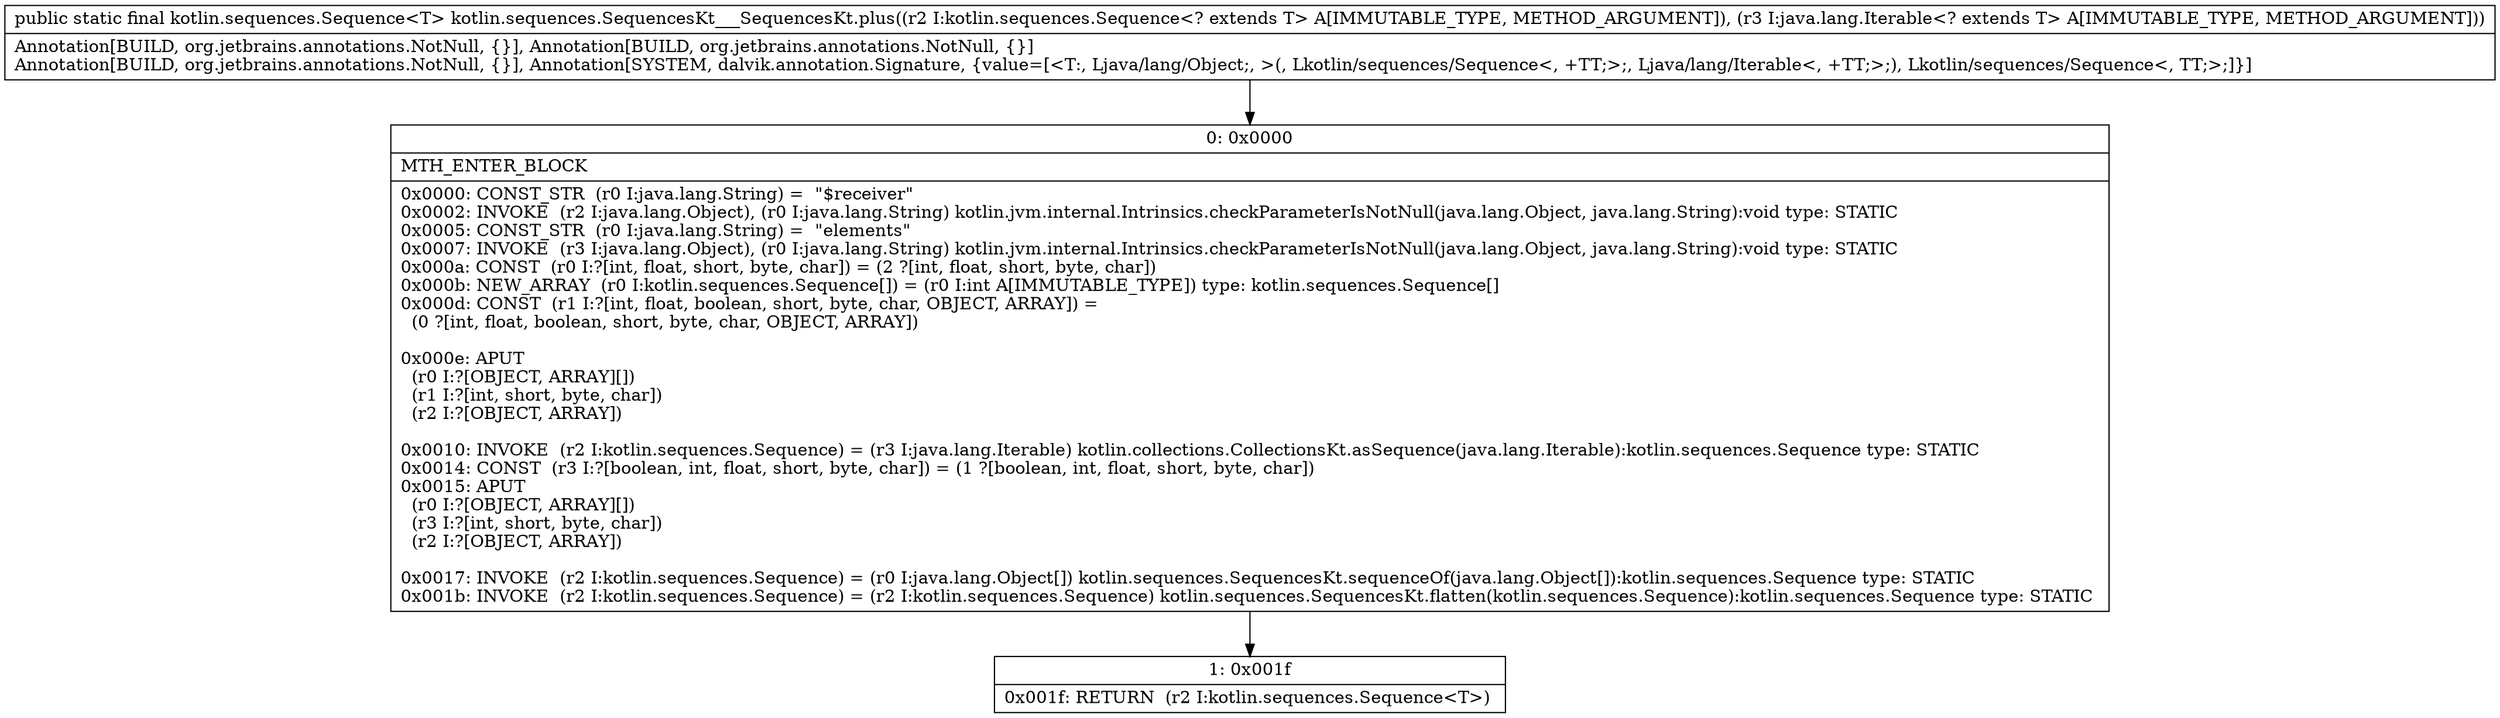 digraph "CFG forkotlin.sequences.SequencesKt___SequencesKt.plus(Lkotlin\/sequences\/Sequence;Ljava\/lang\/Iterable;)Lkotlin\/sequences\/Sequence;" {
Node_0 [shape=record,label="{0\:\ 0x0000|MTH_ENTER_BLOCK\l|0x0000: CONST_STR  (r0 I:java.lang.String) =  \"$receiver\" \l0x0002: INVOKE  (r2 I:java.lang.Object), (r0 I:java.lang.String) kotlin.jvm.internal.Intrinsics.checkParameterIsNotNull(java.lang.Object, java.lang.String):void type: STATIC \l0x0005: CONST_STR  (r0 I:java.lang.String) =  \"elements\" \l0x0007: INVOKE  (r3 I:java.lang.Object), (r0 I:java.lang.String) kotlin.jvm.internal.Intrinsics.checkParameterIsNotNull(java.lang.Object, java.lang.String):void type: STATIC \l0x000a: CONST  (r0 I:?[int, float, short, byte, char]) = (2 ?[int, float, short, byte, char]) \l0x000b: NEW_ARRAY  (r0 I:kotlin.sequences.Sequence[]) = (r0 I:int A[IMMUTABLE_TYPE]) type: kotlin.sequences.Sequence[] \l0x000d: CONST  (r1 I:?[int, float, boolean, short, byte, char, OBJECT, ARRAY]) = \l  (0 ?[int, float, boolean, short, byte, char, OBJECT, ARRAY])\l \l0x000e: APUT  \l  (r0 I:?[OBJECT, ARRAY][])\l  (r1 I:?[int, short, byte, char])\l  (r2 I:?[OBJECT, ARRAY])\l \l0x0010: INVOKE  (r2 I:kotlin.sequences.Sequence) = (r3 I:java.lang.Iterable) kotlin.collections.CollectionsKt.asSequence(java.lang.Iterable):kotlin.sequences.Sequence type: STATIC \l0x0014: CONST  (r3 I:?[boolean, int, float, short, byte, char]) = (1 ?[boolean, int, float, short, byte, char]) \l0x0015: APUT  \l  (r0 I:?[OBJECT, ARRAY][])\l  (r3 I:?[int, short, byte, char])\l  (r2 I:?[OBJECT, ARRAY])\l \l0x0017: INVOKE  (r2 I:kotlin.sequences.Sequence) = (r0 I:java.lang.Object[]) kotlin.sequences.SequencesKt.sequenceOf(java.lang.Object[]):kotlin.sequences.Sequence type: STATIC \l0x001b: INVOKE  (r2 I:kotlin.sequences.Sequence) = (r2 I:kotlin.sequences.Sequence) kotlin.sequences.SequencesKt.flatten(kotlin.sequences.Sequence):kotlin.sequences.Sequence type: STATIC \l}"];
Node_1 [shape=record,label="{1\:\ 0x001f|0x001f: RETURN  (r2 I:kotlin.sequences.Sequence\<T\>) \l}"];
MethodNode[shape=record,label="{public static final kotlin.sequences.Sequence\<T\> kotlin.sequences.SequencesKt___SequencesKt.plus((r2 I:kotlin.sequences.Sequence\<? extends T\> A[IMMUTABLE_TYPE, METHOD_ARGUMENT]), (r3 I:java.lang.Iterable\<? extends T\> A[IMMUTABLE_TYPE, METHOD_ARGUMENT]))  | Annotation[BUILD, org.jetbrains.annotations.NotNull, \{\}], Annotation[BUILD, org.jetbrains.annotations.NotNull, \{\}]\lAnnotation[BUILD, org.jetbrains.annotations.NotNull, \{\}], Annotation[SYSTEM, dalvik.annotation.Signature, \{value=[\<T:, Ljava\/lang\/Object;, \>(, Lkotlin\/sequences\/Sequence\<, +TT;\>;, Ljava\/lang\/Iterable\<, +TT;\>;), Lkotlin\/sequences\/Sequence\<, TT;\>;]\}]\l}"];
MethodNode -> Node_0;
Node_0 -> Node_1;
}

